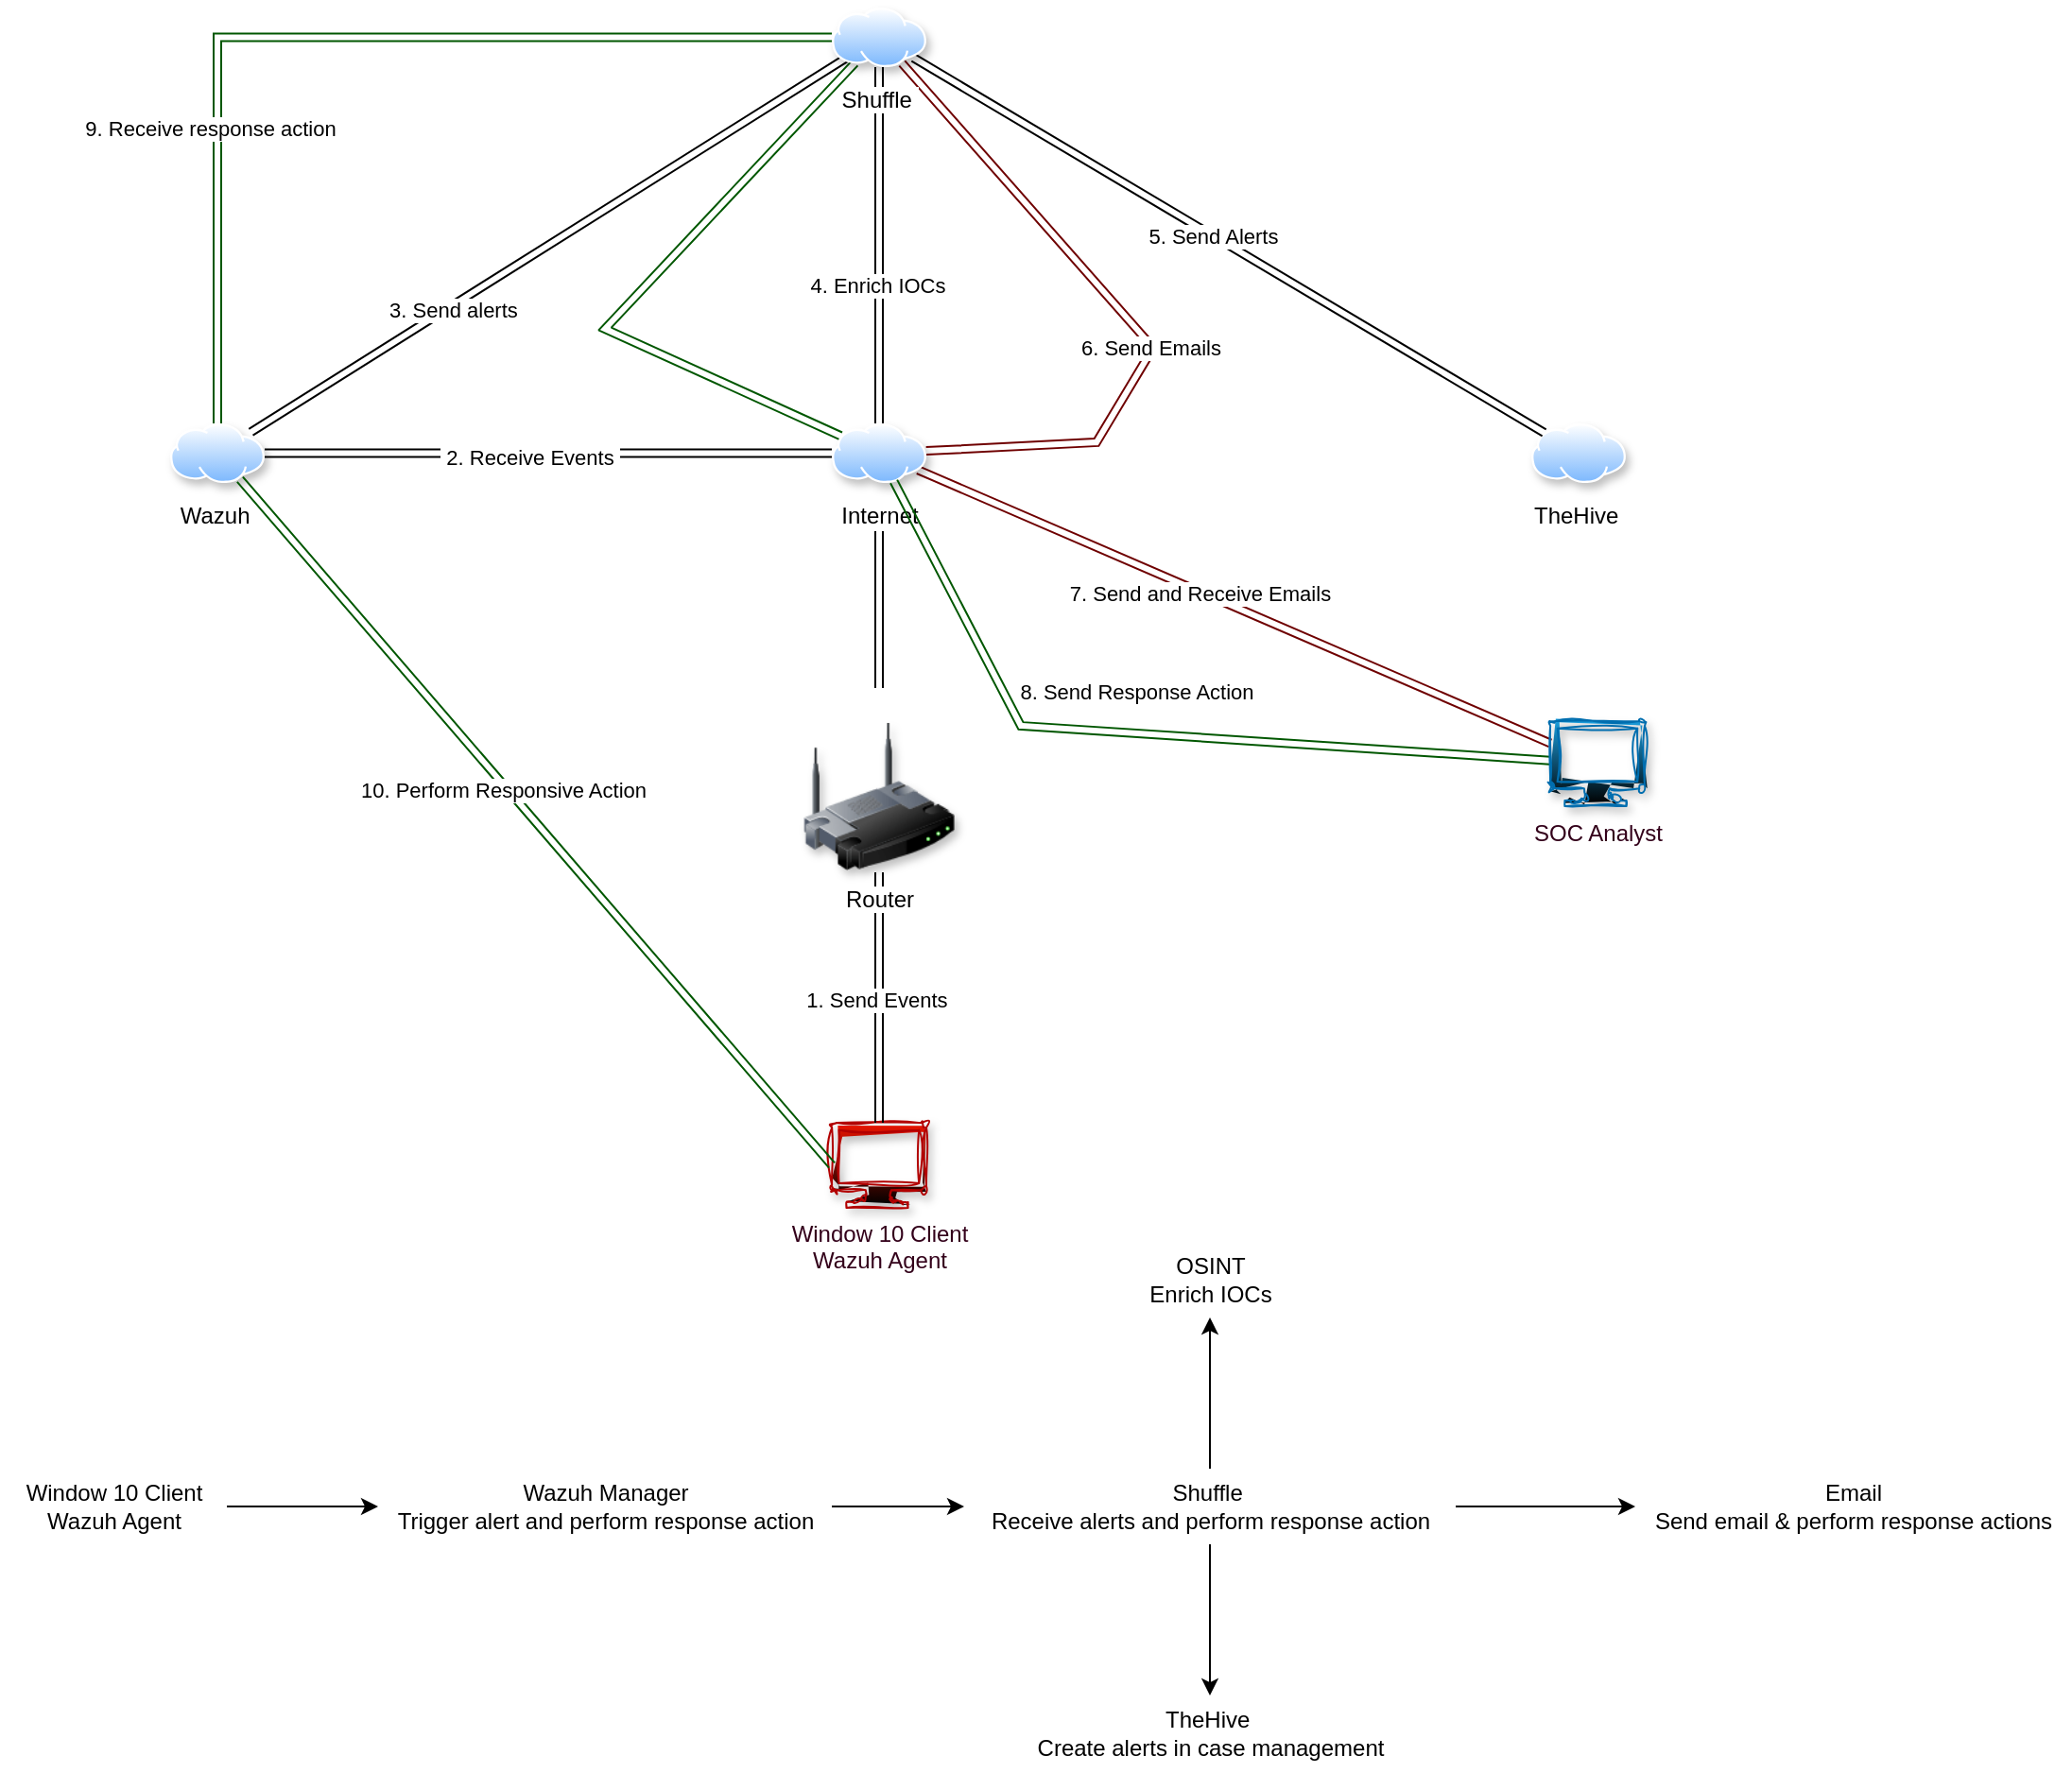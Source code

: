 <mxfile version="26.0.1">
  <diagram name="Page-1" id="OFMgRw4YCLmJ8GE-oLRB">
    <mxGraphModel dx="1900" dy="522" grid="1" gridSize="10" guides="1" tooltips="1" connect="1" arrows="1" fold="1" page="1" pageScale="1" pageWidth="850" pageHeight="1100" math="0" shadow="0">
      <root>
        <mxCell id="0" />
        <mxCell id="1" parent="0" />
        <mxCell id="sSqFom3tWy9NeXFKlYA6-1" value="&lt;font&gt;Window 10 Client&lt;/font&gt;&lt;div&gt;&lt;font&gt;Wazuh Agent&lt;/font&gt;&lt;/div&gt;" style="sketch=1;aspect=fixed;pointerEvents=1;shadow=1;dashed=0;html=1;strokeColor=#B20000;labelPosition=center;verticalLabelPosition=bottom;verticalAlign=top;align=center;fillColor=#e51400;shape=mxgraph.azure.computer;fontColor=#33001A;curveFitting=1;jiggle=2;gradientColor=default;" vertex="1" parent="1">
          <mxGeometry x="400" y="650" width="50" height="45" as="geometry" />
        </mxCell>
        <mxCell id="sSqFom3tWy9NeXFKlYA6-9" style="edgeStyle=orthogonalEdgeStyle;rounded=0;orthogonalLoop=1;jettySize=auto;html=1;entryX=1;entryY=0.5;entryDx=0;entryDy=0;shape=link;" edge="1" parent="1" source="sSqFom3tWy9NeXFKlYA6-2" target="sSqFom3tWy9NeXFKlYA6-4">
          <mxGeometry relative="1" as="geometry" />
        </mxCell>
        <mxCell id="sSqFom3tWy9NeXFKlYA6-10" value="&amp;nbsp;2. Receive Events&amp;nbsp;" style="edgeLabel;html=1;align=center;verticalAlign=middle;resizable=0;points=[];" vertex="1" connectable="0" parent="sSqFom3tWy9NeXFKlYA6-9">
          <mxGeometry x="0.065" y="2" relative="1" as="geometry">
            <mxPoint as="offset" />
          </mxGeometry>
        </mxCell>
        <mxCell id="sSqFom3tWy9NeXFKlYA6-25" style="rounded=0;orthogonalLoop=1;jettySize=auto;html=1;shape=link;fillColor=#a20025;strokeColor=#6F0000;" edge="1" parent="1" source="sSqFom3tWy9NeXFKlYA6-2" target="sSqFom3tWy9NeXFKlYA6-22">
          <mxGeometry relative="1" as="geometry" />
        </mxCell>
        <mxCell id="sSqFom3tWy9NeXFKlYA6-26" value="7. Send and Receive Emails&amp;nbsp;" style="edgeLabel;html=1;align=center;verticalAlign=middle;resizable=0;points=[];" vertex="1" connectable="0" parent="sSqFom3tWy9NeXFKlYA6-25">
          <mxGeometry x="-0.103" relative="1" as="geometry">
            <mxPoint as="offset" />
          </mxGeometry>
        </mxCell>
        <mxCell id="sSqFom3tWy9NeXFKlYA6-37" style="rounded=0;orthogonalLoop=1;jettySize=auto;html=1;shape=link;fillColor=#008a00;strokeColor=#005700;" edge="1" parent="1" source="sSqFom3tWy9NeXFKlYA6-2" target="sSqFom3tWy9NeXFKlYA6-5">
          <mxGeometry relative="1" as="geometry">
            <Array as="points">
              <mxPoint x="280" y="230" />
            </Array>
          </mxGeometry>
        </mxCell>
        <mxCell id="sSqFom3tWy9NeXFKlYA6-2" value="&lt;span style=&quot;background-color: rgb(255, 255, 255);&quot;&gt;Internet&lt;/span&gt;" style="image;aspect=fixed;perimeter=ellipsePerimeter;html=1;align=center;shadow=1;dashed=0;spacingTop=3;image=img/lib/active_directory/internet_cloud.svg;sketch=1;curveFitting=1;jiggle=2;imageBackground=none;" vertex="1" parent="1">
          <mxGeometry x="400" y="280" width="50" height="31.5" as="geometry" />
        </mxCell>
        <mxCell id="sSqFom3tWy9NeXFKlYA6-3" value="TheHive&amp;nbsp;" style="image;aspect=fixed;perimeter=ellipsePerimeter;html=1;align=center;shadow=1;dashed=0;spacingTop=3;image=img/lib/active_directory/internet_cloud.svg;" vertex="1" parent="1">
          <mxGeometry x="770" y="280" width="50" height="31.5" as="geometry" />
        </mxCell>
        <mxCell id="sSqFom3tWy9NeXFKlYA6-13" style="rounded=0;orthogonalLoop=1;jettySize=auto;html=1;shape=link;" edge="1" parent="1" source="sSqFom3tWy9NeXFKlYA6-4" target="sSqFom3tWy9NeXFKlYA6-5">
          <mxGeometry relative="1" as="geometry" />
        </mxCell>
        <mxCell id="sSqFom3tWy9NeXFKlYA6-14" value="3. Send alerts&amp;nbsp;" style="edgeLabel;html=1;align=center;verticalAlign=middle;resizable=0;points=[];" vertex="1" connectable="0" parent="sSqFom3tWy9NeXFKlYA6-13">
          <mxGeometry x="-0.096" y="3" relative="1" as="geometry">
            <mxPoint x="-33" y="27" as="offset" />
          </mxGeometry>
        </mxCell>
        <mxCell id="sSqFom3tWy9NeXFKlYA6-4" value="Wazuh&amp;nbsp;" style="image;aspect=fixed;perimeter=ellipsePerimeter;html=1;align=center;shadow=1;dashed=0;spacingTop=3;image=img/lib/active_directory/internet_cloud.svg;" vertex="1" parent="1">
          <mxGeometry x="50" y="280" width="50" height="31.5" as="geometry" />
        </mxCell>
        <mxCell id="sSqFom3tWy9NeXFKlYA6-15" style="rounded=0;orthogonalLoop=1;jettySize=auto;html=1;shape=link;" edge="1" parent="1" source="sSqFom3tWy9NeXFKlYA6-5" target="sSqFom3tWy9NeXFKlYA6-3">
          <mxGeometry relative="1" as="geometry" />
        </mxCell>
        <mxCell id="sSqFom3tWy9NeXFKlYA6-16" value="5. Send Alerts&amp;nbsp;" style="edgeLabel;html=1;align=center;verticalAlign=middle;resizable=0;points=[];" vertex="1" connectable="0" parent="sSqFom3tWy9NeXFKlYA6-15">
          <mxGeometry x="-0.047" y="1" relative="1" as="geometry">
            <mxPoint y="1" as="offset" />
          </mxGeometry>
        </mxCell>
        <mxCell id="sSqFom3tWy9NeXFKlYA6-23" style="rounded=0;orthogonalLoop=1;jettySize=auto;html=1;shape=link;fillColor=#a20025;strokeColor=#6F0000;elbow=vertical;" edge="1" parent="1" source="sSqFom3tWy9NeXFKlYA6-5" target="sSqFom3tWy9NeXFKlYA6-2">
          <mxGeometry relative="1" as="geometry">
            <Array as="points">
              <mxPoint x="570" y="240" />
              <mxPoint x="540" y="290" />
            </Array>
          </mxGeometry>
        </mxCell>
        <mxCell id="sSqFom3tWy9NeXFKlYA6-24" value="6. Send Emails&amp;nbsp;" style="edgeLabel;html=1;align=center;verticalAlign=middle;resizable=0;points=[];" vertex="1" connectable="0" parent="sSqFom3tWy9NeXFKlYA6-23">
          <mxGeometry x="0.149" relative="1" as="geometry">
            <mxPoint as="offset" />
          </mxGeometry>
        </mxCell>
        <mxCell id="sSqFom3tWy9NeXFKlYA6-33" style="edgeStyle=orthogonalEdgeStyle;rounded=0;orthogonalLoop=1;jettySize=auto;html=1;shape=link;" edge="1" parent="1" source="sSqFom3tWy9NeXFKlYA6-5" target="sSqFom3tWy9NeXFKlYA6-2">
          <mxGeometry relative="1" as="geometry" />
        </mxCell>
        <mxCell id="sSqFom3tWy9NeXFKlYA6-34" value="4. Enrich IOCs" style="edgeLabel;html=1;align=center;verticalAlign=middle;resizable=0;points=[];" vertex="1" connectable="0" parent="sSqFom3tWy9NeXFKlYA6-33">
          <mxGeometry x="0.228" y="-1" relative="1" as="geometry">
            <mxPoint as="offset" />
          </mxGeometry>
        </mxCell>
        <mxCell id="sSqFom3tWy9NeXFKlYA6-39" style="edgeStyle=orthogonalEdgeStyle;rounded=0;orthogonalLoop=1;jettySize=auto;html=1;entryX=0.5;entryY=0;entryDx=0;entryDy=0;shape=link;fillColor=#008a00;strokeColor=#005700;" edge="1" parent="1" source="sSqFom3tWy9NeXFKlYA6-5" target="sSqFom3tWy9NeXFKlYA6-4">
          <mxGeometry relative="1" as="geometry" />
        </mxCell>
        <mxCell id="sSqFom3tWy9NeXFKlYA6-40" value="9. Receive response action" style="edgeLabel;html=1;align=center;verticalAlign=middle;resizable=0;points=[];" vertex="1" connectable="0" parent="sSqFom3tWy9NeXFKlYA6-39">
          <mxGeometry x="0.407" y="-4" relative="1" as="geometry">
            <mxPoint as="offset" />
          </mxGeometry>
        </mxCell>
        <mxCell id="sSqFom3tWy9NeXFKlYA6-5" value="Shuffle&amp;nbsp;" style="image;aspect=fixed;perimeter=ellipsePerimeter;html=1;align=center;shadow=1;dashed=0;spacingTop=3;image=img/lib/active_directory/internet_cloud.svg;" vertex="1" parent="1">
          <mxGeometry x="400" y="60" width="50" height="31.5" as="geometry" />
        </mxCell>
        <mxCell id="sSqFom3tWy9NeXFKlYA6-7" style="edgeStyle=orthogonalEdgeStyle;rounded=0;orthogonalLoop=1;jettySize=auto;html=1;entryX=0.5;entryY=0;entryDx=0;entryDy=0;entryPerimeter=0;shape=link;" edge="1" parent="1" source="sSqFom3tWy9NeXFKlYA6-17" target="sSqFom3tWy9NeXFKlYA6-1">
          <mxGeometry relative="1" as="geometry">
            <Array as="points">
              <mxPoint x="425" y="550" />
              <mxPoint x="425" y="550" />
            </Array>
          </mxGeometry>
        </mxCell>
        <mxCell id="sSqFom3tWy9NeXFKlYA6-8" value="1. Send Events&amp;nbsp;" style="edgeLabel;html=1;align=center;verticalAlign=middle;resizable=0;points=[];" vertex="1" connectable="0" parent="sSqFom3tWy9NeXFKlYA6-7">
          <mxGeometry x="0.022" relative="1" as="geometry">
            <mxPoint as="offset" />
          </mxGeometry>
        </mxCell>
        <mxCell id="sSqFom3tWy9NeXFKlYA6-18" value="" style="rounded=0;orthogonalLoop=1;jettySize=auto;html=1;shape=link;" edge="1" parent="1">
          <mxGeometry relative="1" as="geometry">
            <mxPoint x="425" y="337" as="sourcePoint" />
            <mxPoint x="425" y="420" as="targetPoint" />
          </mxGeometry>
        </mxCell>
        <mxCell id="sSqFom3tWy9NeXFKlYA6-21" style="rounded=0;orthogonalLoop=1;jettySize=auto;html=1;exitX=0.5;exitY=1;exitDx=0;exitDy=0;shape=link;" edge="1" parent="1" source="sSqFom3tWy9NeXFKlYA6-17">
          <mxGeometry relative="1" as="geometry">
            <mxPoint x="425" y="550" as="targetPoint" />
          </mxGeometry>
        </mxCell>
        <mxCell id="sSqFom3tWy9NeXFKlYA6-17" value="&lt;div&gt;Router&lt;/div&gt;" style="image;html=1;image=img/lib/clip_art/networking/Wireless_Router_128x128.png;sketch=1;curveFitting=1;jiggle=2;shadow=1;" vertex="1" parent="1">
          <mxGeometry x="385" y="437.5" width="80" height="80" as="geometry" />
        </mxCell>
        <mxCell id="sSqFom3tWy9NeXFKlYA6-35" style="rounded=0;orthogonalLoop=1;jettySize=auto;html=1;shape=link;fillColor=#008a00;strokeColor=#005700;" edge="1" parent="1" source="sSqFom3tWy9NeXFKlYA6-22" target="sSqFom3tWy9NeXFKlYA6-2">
          <mxGeometry relative="1" as="geometry">
            <Array as="points">
              <mxPoint x="500" y="440" />
            </Array>
          </mxGeometry>
        </mxCell>
        <mxCell id="sSqFom3tWy9NeXFKlYA6-36" value="8. Send Response Action" style="edgeLabel;html=1;align=center;verticalAlign=middle;resizable=0;points=[];" vertex="1" connectable="0" parent="sSqFom3tWy9NeXFKlYA6-35">
          <mxGeometry x="-0.024" y="-3" relative="1" as="geometry">
            <mxPoint x="-12" y="-20" as="offset" />
          </mxGeometry>
        </mxCell>
        <mxCell id="sSqFom3tWy9NeXFKlYA6-22" value="SOC Analyst&lt;div&gt;&lt;br&gt;&lt;/div&gt;" style="sketch=1;aspect=fixed;pointerEvents=1;shadow=1;dashed=0;html=1;strokeColor=#006EAF;labelPosition=center;verticalLabelPosition=bottom;verticalAlign=top;align=center;fillColor=#1ba1e2;shape=mxgraph.azure.computer;fontColor=#33001A;curveFitting=1;jiggle=2;gradientColor=default;" vertex="1" parent="1">
          <mxGeometry x="780" y="437.5" width="50" height="45" as="geometry" />
        </mxCell>
        <mxCell id="sSqFom3tWy9NeXFKlYA6-41" style="rounded=0;orthogonalLoop=1;jettySize=auto;html=1;entryX=0;entryY=0.5;entryDx=0;entryDy=0;entryPerimeter=0;shape=link;fillColor=#008a00;strokeColor=#005700;" edge="1" parent="1" source="sSqFom3tWy9NeXFKlYA6-4" target="sSqFom3tWy9NeXFKlYA6-1">
          <mxGeometry relative="1" as="geometry" />
        </mxCell>
        <mxCell id="sSqFom3tWy9NeXFKlYA6-42" value="10. Perform Responsive Action" style="edgeLabel;html=1;align=center;verticalAlign=middle;resizable=0;points=[];" vertex="1" connectable="0" parent="sSqFom3tWy9NeXFKlYA6-41">
          <mxGeometry x="-0.103" y="-2" relative="1" as="geometry">
            <mxPoint as="offset" />
          </mxGeometry>
        </mxCell>
        <mxCell id="sSqFom3tWy9NeXFKlYA6-47" style="edgeStyle=orthogonalEdgeStyle;rounded=0;orthogonalLoop=1;jettySize=auto;html=1;" edge="1" parent="1" source="sSqFom3tWy9NeXFKlYA6-46">
          <mxGeometry relative="1" as="geometry">
            <mxPoint x="160" y="853" as="targetPoint" />
          </mxGeometry>
        </mxCell>
        <mxCell id="sSqFom3tWy9NeXFKlYA6-46" value="Window 10 Client&lt;div&gt;Wazuh Agent&lt;/div&gt;" style="text;html=1;align=center;verticalAlign=middle;resizable=0;points=[];autosize=1;strokeColor=none;fillColor=none;" vertex="1" parent="1">
          <mxGeometry x="-40" y="833" width="120" height="40" as="geometry" />
        </mxCell>
        <mxCell id="sSqFom3tWy9NeXFKlYA6-53" value="" style="edgeStyle=orthogonalEdgeStyle;rounded=0;orthogonalLoop=1;jettySize=auto;html=1;" edge="1" parent="1" source="sSqFom3tWy9NeXFKlYA6-49" target="sSqFom3tWy9NeXFKlYA6-52">
          <mxGeometry relative="1" as="geometry" />
        </mxCell>
        <mxCell id="sSqFom3tWy9NeXFKlYA6-49" value="Wazuh Manager&lt;div&gt;Trigger alert and perform response action&lt;/div&gt;" style="text;html=1;align=center;verticalAlign=middle;resizable=0;points=[];autosize=1;strokeColor=none;fillColor=none;" vertex="1" parent="1">
          <mxGeometry x="160" y="833" width="240" height="40" as="geometry" />
        </mxCell>
        <mxCell id="sSqFom3tWy9NeXFKlYA6-55" value="" style="edgeStyle=orthogonalEdgeStyle;rounded=0;orthogonalLoop=1;jettySize=auto;html=1;" edge="1" parent="1" source="sSqFom3tWy9NeXFKlYA6-52" target="sSqFom3tWy9NeXFKlYA6-54">
          <mxGeometry relative="1" as="geometry" />
        </mxCell>
        <mxCell id="sSqFom3tWy9NeXFKlYA6-57" value="" style="edgeStyle=orthogonalEdgeStyle;rounded=0;orthogonalLoop=1;jettySize=auto;html=1;" edge="1" parent="1" source="sSqFom3tWy9NeXFKlYA6-52" target="sSqFom3tWy9NeXFKlYA6-56">
          <mxGeometry relative="1" as="geometry" />
        </mxCell>
        <mxCell id="sSqFom3tWy9NeXFKlYA6-59" value="" style="edgeStyle=orthogonalEdgeStyle;rounded=0;orthogonalLoop=1;jettySize=auto;html=1;" edge="1" parent="1" source="sSqFom3tWy9NeXFKlYA6-52" target="sSqFom3tWy9NeXFKlYA6-58">
          <mxGeometry relative="1" as="geometry" />
        </mxCell>
        <mxCell id="sSqFom3tWy9NeXFKlYA6-52" value="Shuffle&amp;nbsp;&lt;div&gt;Receive alerts and perform response action&lt;/div&gt;" style="text;html=1;align=center;verticalAlign=middle;resizable=0;points=[];autosize=1;strokeColor=none;fillColor=none;" vertex="1" parent="1">
          <mxGeometry x="470" y="833" width="260" height="40" as="geometry" />
        </mxCell>
        <mxCell id="sSqFom3tWy9NeXFKlYA6-54" value="OSINT&lt;div&gt;Enrich IOCs&lt;/div&gt;" style="text;html=1;align=center;verticalAlign=middle;resizable=0;points=[];autosize=1;strokeColor=none;fillColor=none;" vertex="1" parent="1">
          <mxGeometry x="555" y="713" width="90" height="40" as="geometry" />
        </mxCell>
        <mxCell id="sSqFom3tWy9NeXFKlYA6-56" value="TheHive&amp;nbsp;&lt;div&gt;Create alerts in case management&lt;/div&gt;" style="text;html=1;align=center;verticalAlign=middle;resizable=0;points=[];autosize=1;strokeColor=none;fillColor=none;" vertex="1" parent="1">
          <mxGeometry x="495" y="953" width="210" height="40" as="geometry" />
        </mxCell>
        <mxCell id="sSqFom3tWy9NeXFKlYA6-58" value="Email&lt;div&gt;Send email &amp;amp; perform response actions&lt;/div&gt;" style="text;html=1;align=center;verticalAlign=middle;resizable=0;points=[];autosize=1;strokeColor=none;fillColor=none;" vertex="1" parent="1">
          <mxGeometry x="825" y="833" width="230" height="40" as="geometry" />
        </mxCell>
      </root>
    </mxGraphModel>
  </diagram>
</mxfile>
